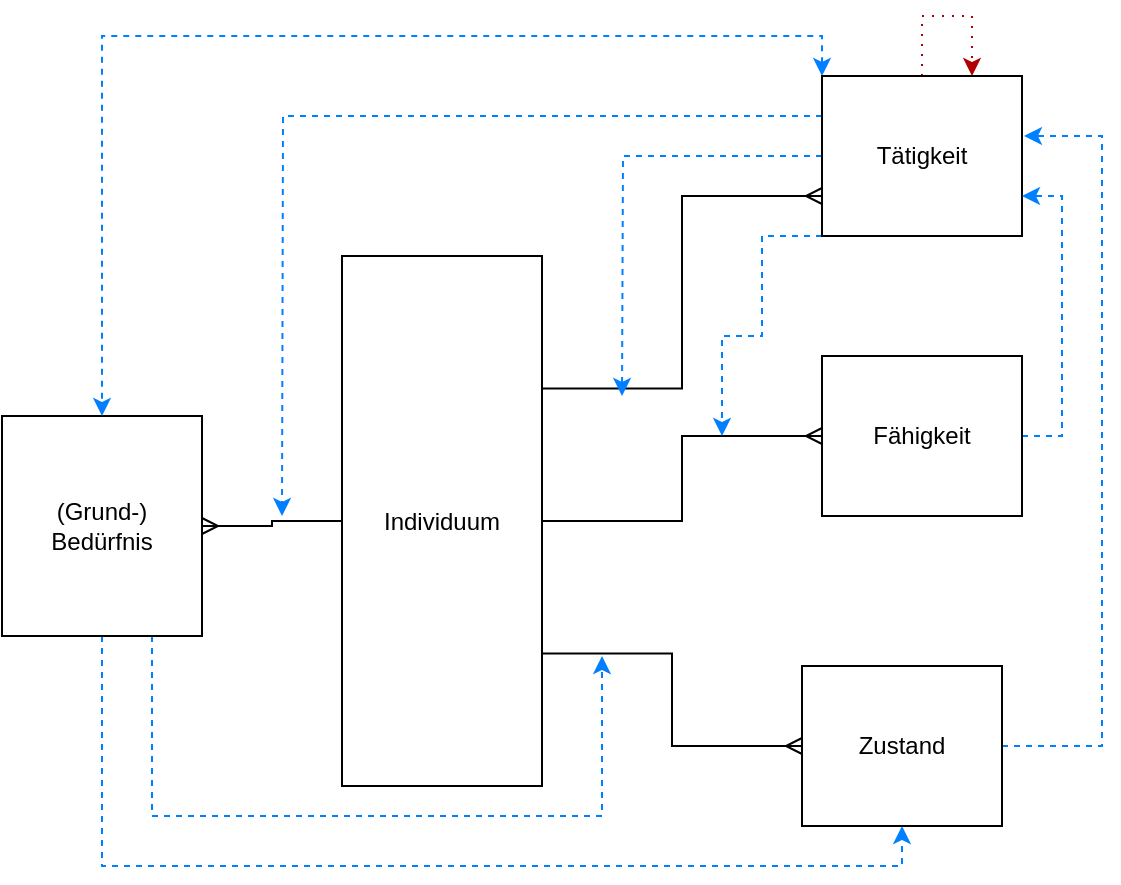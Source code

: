 <mxfile version="13.0.5" type="github"><diagram id="7KE8NBBZXvzjImhwxZeJ" name="Page-1"><mxGraphModel dx="1422" dy="804" grid="1" gridSize="10" guides="1" tooltips="1" connect="1" arrows="1" fold="1" page="1" pageScale="1" pageWidth="827" pageHeight="1169" math="0" shadow="0"><root><mxCell id="0"/><mxCell id="1" parent="0"/><mxCell id="6OvQk7LpYCjVDSemrwka-8" style="edgeStyle=orthogonalEdgeStyle;rounded=0;orthogonalLoop=1;jettySize=auto;html=1;exitX=0;exitY=0.5;exitDx=0;exitDy=0;entryX=1;entryY=0.5;entryDx=0;entryDy=0;endArrow=ERmany;endFill=0;" edge="1" parent="1" source="6OvQk7LpYCjVDSemrwka-1" target="6OvQk7LpYCjVDSemrwka-2"><mxGeometry relative="1" as="geometry"/></mxCell><mxCell id="6OvQk7LpYCjVDSemrwka-9" style="edgeStyle=orthogonalEdgeStyle;rounded=0;orthogonalLoop=1;jettySize=auto;html=1;exitX=1;exitY=0.25;exitDx=0;exitDy=0;entryX=0;entryY=0.75;entryDx=0;entryDy=0;endArrow=ERmany;endFill=0;" edge="1" parent="1" source="6OvQk7LpYCjVDSemrwka-1" target="6OvQk7LpYCjVDSemrwka-5"><mxGeometry relative="1" as="geometry"/></mxCell><mxCell id="6OvQk7LpYCjVDSemrwka-12" style="edgeStyle=orthogonalEdgeStyle;rounded=0;orthogonalLoop=1;jettySize=auto;html=1;exitX=1;exitY=0.5;exitDx=0;exitDy=0;entryX=0;entryY=0.5;entryDx=0;entryDy=0;endArrow=ERmany;endFill=0;" edge="1" parent="1" source="6OvQk7LpYCjVDSemrwka-1" target="6OvQk7LpYCjVDSemrwka-10"><mxGeometry relative="1" as="geometry"/></mxCell><mxCell id="6OvQk7LpYCjVDSemrwka-13" style="edgeStyle=orthogonalEdgeStyle;rounded=0;orthogonalLoop=1;jettySize=auto;html=1;exitX=1;exitY=0.75;exitDx=0;exitDy=0;entryX=0;entryY=0.5;entryDx=0;entryDy=0;endArrow=ERmany;endFill=0;" edge="1" parent="1" source="6OvQk7LpYCjVDSemrwka-1" target="6OvQk7LpYCjVDSemrwka-11"><mxGeometry relative="1" as="geometry"/></mxCell><mxCell id="6OvQk7LpYCjVDSemrwka-1" value="Individuum" style="whiteSpace=wrap;html=1;align=center;" vertex="1" parent="1"><mxGeometry x="240" y="300" width="100" height="265" as="geometry"/></mxCell><mxCell id="6OvQk7LpYCjVDSemrwka-24" style="edgeStyle=orthogonalEdgeStyle;rounded=0;orthogonalLoop=1;jettySize=auto;html=1;exitX=0.5;exitY=1;exitDx=0;exitDy=0;entryX=0.5;entryY=1;entryDx=0;entryDy=0;dashed=1;startArrow=none;startFill=0;endArrow=classic;endFill=1;strokeColor=#007FFF;" edge="1" parent="1" source="6OvQk7LpYCjVDSemrwka-2" target="6OvQk7LpYCjVDSemrwka-11"><mxGeometry relative="1" as="geometry"/></mxCell><mxCell id="6OvQk7LpYCjVDSemrwka-25" style="edgeStyle=orthogonalEdgeStyle;rounded=0;orthogonalLoop=1;jettySize=auto;html=1;exitX=0.75;exitY=1;exitDx=0;exitDy=0;dashed=1;startArrow=none;startFill=0;endArrow=classic;endFill=1;strokeColor=#007FFF;" edge="1" parent="1" source="6OvQk7LpYCjVDSemrwka-2"><mxGeometry relative="1" as="geometry"><mxPoint x="370" y="500" as="targetPoint"/><Array as="points"><mxPoint x="145" y="580"/><mxPoint x="370" y="580"/></Array></mxGeometry></mxCell><mxCell id="6OvQk7LpYCjVDSemrwka-2" value="(Grund-) Bedürfnis" style="whiteSpace=wrap;html=1;align=center;verticalAlign=middle;" vertex="1" parent="1"><mxGeometry x="70" y="380" width="100" height="110" as="geometry"/></mxCell><mxCell id="6OvQk7LpYCjVDSemrwka-20" style="edgeStyle=orthogonalEdgeStyle;rounded=0;orthogonalLoop=1;jettySize=auto;html=1;entryX=0.5;entryY=0;entryDx=0;entryDy=0;startArrow=classic;startFill=1;endArrow=classic;endFill=1;dashed=1;fillColor=#fa6800;strokeColor=#007FFF;exitX=0;exitY=0;exitDx=0;exitDy=0;" edge="1" parent="1" source="6OvQk7LpYCjVDSemrwka-5" target="6OvQk7LpYCjVDSemrwka-2"><mxGeometry relative="1" as="geometry"><mxPoint x="470" y="210" as="sourcePoint"/></mxGeometry></mxCell><mxCell id="6OvQk7LpYCjVDSemrwka-26" style="edgeStyle=orthogonalEdgeStyle;rounded=0;orthogonalLoop=1;jettySize=auto;html=1;exitX=0.5;exitY=0;exitDx=0;exitDy=0;dashed=1;startArrow=none;startFill=0;endArrow=classic;endFill=1;strokeColor=#B20000;entryX=0.75;entryY=0;entryDx=0;entryDy=0;dashPattern=1 4;fillColor=#e51400;strokeWidth=1;" edge="1" parent="1" source="6OvQk7LpYCjVDSemrwka-5" target="6OvQk7LpYCjVDSemrwka-5"><mxGeometry relative="1" as="geometry"><mxPoint x="530" y="170" as="targetPoint"/><Array as="points"><mxPoint x="530" y="180"/><mxPoint x="555" y="180"/></Array></mxGeometry></mxCell><mxCell id="6OvQk7LpYCjVDSemrwka-28" style="edgeStyle=orthogonalEdgeStyle;rounded=0;orthogonalLoop=1;jettySize=auto;html=1;exitX=0;exitY=0.25;exitDx=0;exitDy=0;dashed=1;startArrow=none;startFill=0;endArrow=classic;endFill=1;strokeColor=#007FFF;" edge="1" parent="1" source="6OvQk7LpYCjVDSemrwka-5"><mxGeometry relative="1" as="geometry"><mxPoint x="210" y="430" as="targetPoint"/></mxGeometry></mxCell><mxCell id="6OvQk7LpYCjVDSemrwka-29" style="edgeStyle=orthogonalEdgeStyle;rounded=0;orthogonalLoop=1;jettySize=auto;html=1;exitX=0;exitY=0.5;exitDx=0;exitDy=0;dashed=1;startArrow=none;startFill=0;endArrow=classic;endFill=1;strokeColor=#007FFF;" edge="1" parent="1" source="6OvQk7LpYCjVDSemrwka-5"><mxGeometry relative="1" as="geometry"><mxPoint x="380" y="370" as="targetPoint"/></mxGeometry></mxCell><mxCell id="6OvQk7LpYCjVDSemrwka-30" style="edgeStyle=orthogonalEdgeStyle;rounded=0;orthogonalLoop=1;jettySize=auto;html=1;exitX=0;exitY=1;exitDx=0;exitDy=0;dashed=1;startArrow=none;startFill=0;endArrow=classic;endFill=1;strokeColor=#007FFF;" edge="1" parent="1" source="6OvQk7LpYCjVDSemrwka-5"><mxGeometry relative="1" as="geometry"><mxPoint x="430" y="390" as="targetPoint"/><Array as="points"><mxPoint x="450" y="290"/><mxPoint x="450" y="340"/><mxPoint x="430" y="340"/></Array></mxGeometry></mxCell><mxCell id="6OvQk7LpYCjVDSemrwka-5" value="Tätigkeit" style="whiteSpace=wrap;html=1;align=center;" vertex="1" parent="1"><mxGeometry x="480" y="210" width="100" height="80" as="geometry"/></mxCell><mxCell id="6OvQk7LpYCjVDSemrwka-22" style="edgeStyle=orthogonalEdgeStyle;rounded=0;orthogonalLoop=1;jettySize=auto;html=1;exitX=1;exitY=0.5;exitDx=0;exitDy=0;entryX=1;entryY=0.75;entryDx=0;entryDy=0;dashed=1;startArrow=none;startFill=0;endArrow=classic;endFill=1;fillColor=#fa6800;strokeColor=#007FFF;" edge="1" parent="1" source="6OvQk7LpYCjVDSemrwka-10" target="6OvQk7LpYCjVDSemrwka-5"><mxGeometry relative="1" as="geometry"/></mxCell><mxCell id="6OvQk7LpYCjVDSemrwka-10" value="Fähigkeit" style="whiteSpace=wrap;html=1;align=center;" vertex="1" parent="1"><mxGeometry x="480" y="350" width="100" height="80" as="geometry"/></mxCell><mxCell id="6OvQk7LpYCjVDSemrwka-23" style="edgeStyle=orthogonalEdgeStyle;rounded=0;orthogonalLoop=1;jettySize=auto;html=1;exitX=1;exitY=0.5;exitDx=0;exitDy=0;entryX=1.01;entryY=0.375;entryDx=0;entryDy=0;entryPerimeter=0;dashed=1;startArrow=none;startFill=0;endArrow=classic;endFill=1;fillColor=#fa6800;strokeColor=#007FFF;" edge="1" parent="1" source="6OvQk7LpYCjVDSemrwka-11" target="6OvQk7LpYCjVDSemrwka-5"><mxGeometry relative="1" as="geometry"><Array as="points"><mxPoint x="620" y="545"/><mxPoint x="620" y="240"/></Array></mxGeometry></mxCell><mxCell id="6OvQk7LpYCjVDSemrwka-11" value="Zustand" style="whiteSpace=wrap;html=1;align=center;" vertex="1" parent="1"><mxGeometry x="470" y="505" width="100" height="80" as="geometry"/></mxCell></root></mxGraphModel></diagram></mxfile>